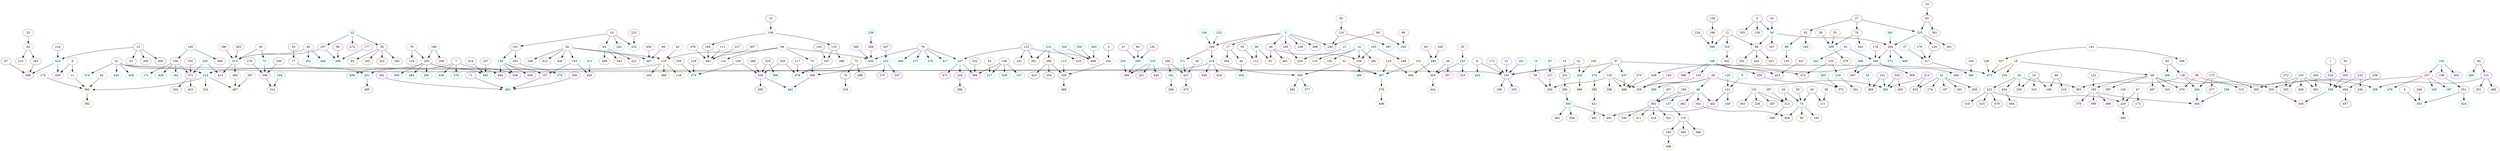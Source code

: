 digraph sample {
191 [color="#452ea1"];
9 [color="#175ce6"];
41 [color="#175ce6"];
51 [color="#175ce6"];
57 [color="#175ce6"];
61 [color="#175ce6"];
161 [color="#175ce6"];
172 [color="#175ce6"];
199 [color="#175ce6"];
333 [color="#175ce6"];
425 [color="#2ee6fd"];
214 [color="#2ee6fd"];
267 [color="#2ee6fd"];
374 [color="#2ee6fd"];
430 [color="#2ee6fd"];
459 [color="#2ee6fd"];
274 [color="#2ee6fd"];
437 [color="#2ee6fd"];
473 [color="#2ee6fd"];
220 [color="#2ee6fd"];
110 [color="#fda12e"];
322 [color="#fda12e"];
362 [color="#fda12e"];
497 [color="#fda12e"];
31 [color="#fda12e"];
119 [color="#fda12e"];
151 [color="#fda12e"];
278 [color="#fda12e"];
382 [color="#fda12e"];
496 [color="#fda12e"];
18 [color="#fda12e"];
128 [color="#fda12e"];
337 [color="#fda12e"];
109 [color="#fda12e"];
498 [color="#fda12e"];
26 [color="#5cb845"];
42 [color="#5cb845"];
69 [color="#5cb845"];
118 [color="#5cb845"];
243 [color="#5cb845"];
360 [color="#5cb845"];
11 [color="#5cb845"];
82 [color="#5cb845"];
179 [color="#5cb845"];
392 [color="#5cb845"];
367 [color="#5cb845"];
465 [color="#5cb845"];
305 [color="#5cb845"];
494 [color="#5cb845"];
304 [color="#5cb845"];
408 [color="#5cb845"];
421 [color="#5cb845"];
132 [color="#5cb845"];
275 [color="#5cb845"];
438 [color="#5cb845"];
68 [color="#5cb845"];
250 [color="#5cb845"];
143 [color="#5cb845"];
105 [color="#2e8ab8"];
148 [color="#2e8ab8"];
412 [color="#2e8ab8"];
446 [color="#2e8ab8"];
487 [color="#2e8ab8"];
75 [color="#2e8ab8"];
114 [color="#2e8ab8"];
455 [color="#2e8ab8"];
8 [color="#2e8ab8"];
313 [color="#2e8ab8"];
218 [color="#2e8ab8"];
377 [color="#2e8ab8"];
492 [color="#2e8ab8"];
490 [color="#2e8ab8"];
49 [color="#2e8ab8"];
155 [color="#2e8ab8"];
444 [color="#2e8ab8"];
441 [color="#2e8ab8"];
263 [color="#2e8ab8"];
299 [color="#2e8ab8"];
329 [color="#2e8ab8"];
349 [color="#2e8ab8"];
180 [color="#2e8ab8"];
259 [color="#2e8ab8"];
325 [color="#2e8ab8"];
397 [color="#2e8ab8"];
467 [color="#2e8ab8"];
470 [color="#2e8ab8"];
296 [color="#2e8ab8"];
157 [color="#cf2ecf"];
426 [color="#cf2ecf"];
99 [color="#cf2ecf"];
450 [color="#cf2ecf"];
368 [color="#cf2ecf"];
79 [color="#cf2ecf"];
268 [color="#cf2ecf"];
285 [color="#cf2ecf"];
439 [color="#cf2ecf"];
30 [color="#cf2ecf"];
40 [color="#cf2ecf"];
196 [color="#cf2ecf"];
237 [color="#cf2ecf"];
283 [color="#cf2ecf"];
413 [color="#cf2ecf"];
169 [color="#cf2ecf"];
380 [color="#cf2ecf"];
419 [color="#cf2ecf"];
436 [color="#cf2ecf"];
60 [color="#cf2ecf"];
445 [color="#cf2ecf"];
357 [color="#cf2ecf"];
35 [color="#cf2ecf"];
323 [color="#cf2ecf"];
59 [color="#cf2ecf"];
127 [color="#cf2ecf"];
29 [color="#cf2ecf"];
145 [color="#cf2ecf"];
150 [color="#cf2ecf"];
81 [color="#cf2ecf"];
178 [color="#cf2ecf"];
294 [color="#cf2ecf"];
369 [color="#cf2ecf"];
407 [color="#cf2ecf"];
480 [color="#cf2ecf"];
122 [color="#cf2ecf"];
264 [color="#cf2ecf"];
379 [color="#cf2ecf"];
399 [color="#cf2ecf"];
499 [color="#cf2ecf"];
107 [color="#cf2ecf"];
448 [color="#cf2ecf"];
66 [color="#cf2ecf"];
130 [color="#00fdfd"];
463 [color="#00fdfd"];
311 [color="#00fdfd"];
252 [color="#00fdfd"];
443 [color="#00fdfd"];
147 [color="#00fdfd"];
266 [color="#00fdfd"];
277 [color="#00fdfd"];
279 [color="#00fdfd"];
417 [color="#00fdfd"];
239 [color="#00fdfd"];
416 [color="#00fdfd"];
73 [color="#00fdfd"];
261 [color="#00fdfd"];
440 [color="#00fdfd"];
32 [color="#00fdfd"];
386 [color="#00fdfd"];
235 [color="#00fdfd"];
3 [color="#00fdfd"];
125 [color="#00fdfd"];
144 [color="#00fdfd"];
271 [color="#00fdfd"];
200 [color="#00fdfd"];
210 [color="#00fdfd"];
253 [color="#00fdfd"];
13 [color="#00fdfd"];
97 [color="#00fdfd"];
46 [color="#00fdfd"];
262 [color="#00fdfd"];
365 [color="#00fdfd"];
108 [color="#00fdfd"];
241 [color="#00fdfd"];
56 [color="#00fdfd"];
225 [color="#00fdfd"];
281 [color="#00fdfd"];
373 [color="#00fdfd"];
466 [color="#00fdfd"];
346 [color="#00fdfd"];
204 [color="#00fdfd"];
258 [color="#00fdfd"];
102 [color="#00fdfd"];
160 [color="#00fdfd"];
187 [color="#00fdfd"];
476 [color="#00fdfd"];
359 [color="#00fdfd"];
208 [color="#00fdfd"];
101 [color="#8a00cf"];
338 [color="#8a00cf"];
358 [color="#8a00cf"];
484 [color="#8a00cf"];
71 [color="#8a00cf"];
166 [color="#8a00cf"];
361 [color="#8a00cf"];
247 [color="#8a00cf"];
257 [color="#8a00cf"];
270 [color="#8a00cf"];
330 [color="#8a00cf"];
123 [color="#8a00cf"];
234 [color="#8a00cf"];
384 [color="#8a00cf"];
471 [color="#8a00cf"];
23 [color="#8a00cf"];
124 [color="#8a00cf"];
488 [color="#8a00cf"];
306 [color="#8a00cf"];
38 [color="#8a00cf"];
474 [color="#8a00cf"];
58 [color="#8a00cf"];
177 [color="#8a00cf"];
371 [color="#8a00cf"];
17 [color="#8a00cf"];
48 [color="#8a00cf"];
185 [color="#8a00cf"];
238 [color="#8a00cf"];
240 [color="#8a00cf"];
486 [color="#8a00cf"];
427 [color="#8a00cf"];
47 [color="#8a00cf"];
84 [color="#8a00cf"];
181 [color="#8a00cf"];
231 [color="#8a00cf"];
449 [color="#8a00cf"];
302 [color="#8a00cf"];
344 [color="#8a00cf"];
452 [color="#8a00cf"];
462 [color="#8a00cf"];
141 [color="#8a00cf"];
213 [color="#8a00cf"];
245 [color="#8a00cf"];
350 [color="#8a00cf"];
389 [color="#8a00cf"];
453 [color="#8a00cf"];
472 [color="#8a00cf"];
6 [color="#8a00cf"];
34 [color="#8a00cf"];
88 [color="#8a00cf"];
347 [color="#8a00cf"];
27 [color="#8a00cf"];
65 [color="#8a00cf"];
226 [color="#8a00cf"];
291 [color="#8a00cf"];
138 [color="#8a00cf"];
175 [color="#8a00cf"];
198 [color="#8a00cf"];
403 [color="#8a00cf"];
232 [color="#8a00cf"];
265 [color="#8a00cf"];
334 [color="#8a00cf"];
131 [color="#8a00cf"];
19 [color="#734517"];
293 [color="#734517"];
7 [color="#734517"];
205 [color="#734517"];
190 [color="#734517"];
288 [color="#734517"];
320 [color="#734517"];
324 [color="#734517"];
495 [color="#734517"];
142 [color="#734517"];
301 [color="#734517"];
468 [color="#734517"];
286 [color="#734517"];
146 [color="#734517"];
332 [color="#734517"];
52 [color="#734517"];
300 [color="#734517"];
460 [color="#734517"];
87 [color="#734517"];
183 [color="#734517"];
249 [color="#734517"];
276 [color="#734517"];
314 [color="#734517"];
83 [color="#734517"];
165 [color="#734517"];
202 [color="#734517"];
282 [color="#734517"];
156 [color="#734517"];
335 [color="#734517"];
422 [color="#734517"];
432 [color="#734517"];
44 [color="#734517"];
364 [color="#734517"];
91 [color="#734517"];
164 [color="#734517"];
461 [color="#734517"];
244 [color="#734517"];
98 [color="#734517"];
116 [color="#734517"];
28 [color="#734517"];
188 [color="#734517"];
475 [color="#734517"];
100 [color="#734517"];
207 [color="#734517"];
321 [color="#734517"];
336 [color="#734517"];
411 [color="#734517"];
418 [color="#734517"];
428 [color="#734517"];
121 [color="#734517"];
491 [color="#734517"];
469 [color="#734517"];
433 [color="#734517"];
405 [color="#734517"];
372 [color="#734517"];
331 [color="#734517"];
135 [color="#734517"];
139 [color="#734517"];
355 [color="#734517"];
12 [color="#734517"];
192 [color="#734517"];
420 [color="#734517"];
431 [color="#734517"];
62 [color="#734517"];
78 [color="#734517"];
33 [color="#734517"];
381 [color="#734517"];
317 [color="#734517"];
85 [color="#734517"];
315 [color="#734517"];
393 [color="#734517"];
303 [color="#734517"];
477 [color="#734517"];
351 [color="#734517"];
236 [color="#734517"];
93 [color="#734517"];
1 [color="#734517"];
94 [color="#734517"];
251 [color="#734517"];
406 [color="#734517"];
64 [color="#00b8b8"];
233 [color="#00b8b8"];
242 [color="#00b8b8"];
375 [color="#00b8b8"];
201 [color="#00b8b8"];
370 [color="#00b8b8"];
435 [color="#00b8b8"];
70 [color="#00b8b8"];
189 [color="#00b8b8"];
284 [color="#00b8b8"];
295 [color="#00b8b8"];
458 [color="#00b8b8"];
493 [color="#00b8b8"];
500 [color="#00b8b8"];
273 [color="#00b8b8"];
478 [color="#00b8b8"];
398 [color="#00b8b8"];
212 [color="#00b8b8"];
352 [color="#00b8b8"];
356 [color="#00b8b8"];
402 [color="#00b8b8"];
217 [color="#00b8b8"];
327 [color="#00b8b8"];
328 [color="#00b8b8"];
92 [color="#00b8b8"];
194 [color="#00b8b8"];
149 [color="#00b8b8"];
162 [color="#00b8b8"];
171 [color="#00b8b8"];
429 [color="#00b8b8"];
254 [color="#00b8b8"];
90 [color="#00b8b8"];
14 [color="#00b8b8"];
103 [color="#00b8b8"];
280 [color="#00b8b8"];
21 [color="#00b8b8"];
256 [color="#00b8b8"];
95 [color="#00b8b8"];
387 [color="#00b8b8"];
341 [color="#00b8b8"];
137 [color="#00b8b8"];
74 [color="#00b8b8"];
5 [color="#00b8b8"];
120 [color="#00b8b8"];
140 [color="#00b8b8"];
383 [color="#00b8b8"];
45 [color="#00b8b8"];
22 [color="#00b8b8"];
203 [color="#00b8b8"];
216 [color="#00b8b8"];
319 [color="#00b8b8"];
390 [color="#00b8b8"];
89 [color="#00b8b8"];
345 [color="#00b8b8"];
309 [color="#00b8b8"];
342 [color="#00b8b8"];
37 [color="#00b8b8"];
176 [color="#00b8b8"];
385 [color="#00b8b8"];
206 [color="#00b8b8"];
24 [color="#00b8b8"];
153 [color="#00b8b8"];
353 [color="#00b8b8"];
424 [color="#00b8b8"];
400 [color="#00b8b8"];
221 [color="#735c17"];
289 [color="#735c17"];
343 [color="#735c17"];
223 [color="#735c17"];
77 [color="#735c17"];
485 [color="#735c17"];
134 [color="#735c17"];
209 [color="#735c17"];
167 [color="#735c17"];
414 [color="#735c17"];
129 [color="#735c17"];
159 [color="#735c17"];
72 [color="#735c17"];
117 [color="#735c17"];
447 [color="#735c17"];
269 [color="#735c17"];
410 [color="#735c17"];
54 [color="#735c17"];
25 [color="#735c17"];
215 [color="#735c17"];
366 [color="#735c17"];
112 [color="#735c17"];
115 [color="#735c17"];
182 [color="#735c17"];
391 [color="#735c17"];
248 [color="#735c17"];
96 [color="#735c17"];
394 [color="#735c17"];
170 [color="#735c17"];
20 [color="#735c17"];
43 [color="#735c17"];
63 [color="#735c17"];
80 [color="#735c17"];
193 [color="#735c17"];
290 [color="#735c17"];
454 [color="#735c17"];
482 [color="#735c17"];
174 [color="#735c17"];
197 [color="#735c17"];
401 [color="#735c17"];
456 [color="#735c17"];
451 [color="#735c17"];
442 [color="#735c17"];
186 [color="#735c17"];
224 [color="#735c17"];
136 [color="#735c17"];
36 [color="#735c17"];
55 [color="#735c17"];
378 [color="#735c17"];
154 [color="#735c17"];
222 [color="#735c17"];
230 [color="#735c17"];
434 [color="#735c17"];
292 [color="#735c17"];
404 [color="#735c17"];
409 [color="#735c17"];
483 [color="#735c17"];
4 [color="#735c17"];
246 [color="#735c17"];
53 [color="#004517"];
76 [color="#004517"];
298 [color="#004517"];
133 [color="#004517"];
163 [color="#004517"];
326 [color="#004517"];
354 [color="#004517"];
423 [color="#004517"];
50 [color="#004517"];
195 [color="#004517"];
395 [color="#004517"];
396 [color="#004517"];
312 [color="#004517"];
211 [color="#004517"];
255 [color="#004517"];
158 [color="#004517"];
229 [color="#004517"];
316 [color="#004517"];
415 [color="#004517"];
479 [color="#004517"];
16 [color="#004517"];
464 [color="#004517"];
272 [color="#004517"];
339 [color="#004517"];
457 [color="#004517"];
340 [color="#004517"];
318 [color="#8ab85c"];
106 [color="#8ab85c"];
388 [color="#8ab85c"];
104 [color="#8ab85c"];
113 [color="#8ab85c"];
489 [color="#8ab85c"];
308 [color="#8ab85c"];
152 [color="#8ab85c"];
297 [color="#8ab85c"];
348 [color="#8ab85c"];
39 [color="#8ab85c"];
15 [color="#8ab85c"];
67 [color="#8ab85c"];
126 [color="#8ab85c"];
260 [color="#8ab85c"];
168 [color="#8ab85c"];
310 [color="#8ab85c"];
10 [color="#002ea1"];
184 [color="#002ea1"];
2 [color="#002ea1"];
228 [color="#002ea1"];
287 [color="#002ea1"];
363 [color="#002ea1"];
173 [color="#002ea1"];
86 [color="#002ea1"];
481 [color="#cf4517"];
219 [color="#cf4517"];
111 [color="#5c73a1"];
227 [color="#5c73a1"];
307 [color="#5c73a1"];
376 [color="#5c73a1"];
1 -> 334[color="black"];
2 -> 104[color="black"];
3 -> 17[color="black"];
3 -> 48[color="black"];
3 -> 169[color="black"];
3 -> 185[color="black"];
3 -> 238[color="black"];
3 -> 240[color="black"];
3 -> 486[color="black"];
4 -> 353[color="black"];
5 -> 121[color="black"];
6 -> 56[color="black"];
6 -> 139[color="black"];
6 -> 355[color="black"];
7 -> 201[color="black"];
7 -> 338[color="black"];
7 -> 370[color="black"];
7 -> 435[color="black"];
8 -> 11[color="black"];
8 -> 439[color="black"];
9 -> 191[color="black"];
9 -> 425[color="black"];
10 -> 106[color="black"];
11 -> 362[color="black"];
12 -> 88[color="black"];
12 -> 319[color="black"];
12 -> 390[color="black"];
13 -> 59[color="black"];
14 -> 115[color="black"];
14 -> 164[color="black"];
14 -> 182[color="black"];
14 -> 391[color="black"];
15 -> 255[color="black"];
16 -> 168[color="black"];
16 -> 230[color="black"];
16 -> 310[color="black"];
17 -> 44[color="black"];
17 -> 364[color="black"];
18 -> 68[color="black"];
18 -> 250[color="black"];
18 -> 473[color="black"];
19 -> 64[color="black"];
19 -> 101[color="black"];
19 -> 233[color="black"];
19 -> 242[color="black"];
20 -> 74[color="black"];
20 -> 312[color="black"];
21 -> 244[color="black"];
22 -> 174[color="black"];
22 -> 197[color="black"];
22 -> 401[color="black"];
22 -> 433[color="black"];
22 -> 456[color="black"];
23 -> 52[color="black"];
23 -> 300[color="black"];
23 -> 416[color="black"];
23 -> 460[color="black"];
24 -> 222[color="black"];
24 -> 230[color="black"];
24 -> 393[color="black"];
24 -> 434[color="black"];
25 -> 92[color="black"];
26 -> 105[color="black"];
26 -> 110[color="black"];
26 -> 148[color="black"];
26 -> 412[color="black"];
26 -> 446[color="black"];
26 -> 487[color="black"];
27 -> 62[color="black"];
27 -> 78[color="black"];
27 -> 225[color="black"];
28 -> 427[color="black"];
29 -> 46[color="black"];
29 -> 262[color="black"];
29 -> 329[color="black"];
29 -> 365[color="black"];
30 -> 73[color="black"];
30 -> 313[color="black"];
31 -> 267[color="black"];
31 -> 305[color="black"];
32 -> 38[color="black"];
32 -> 237[color="black"];
32 -> 474[color="black"];
33 -> 65[color="black"];
34 -> 56[color="black"];
35 -> 155[color="black"];
36 -> 309[color="black"];
37 -> 317[color="black"];
38 -> 83[color="black"];
38 -> 165[color="black"];
38 -> 202[color="black"];
38 -> 282[color="black"];
39 -> 211[color="black"];
40 -> 261[color="black"];
40 -> 313[color="black"];
40 -> 440[color="black"];
41 -> 191[color="black"];
41 -> 214[color="black"];
41 -> 267[color="black"];
41 -> 374[color="black"];
41 -> 430[color="black"];
41 -> 459[color="black"];
42 -> 110[color="black"];
43 -> 74[color="black"];
43 -> 211[color="black"];
44 -> 254[color="black"];
45 -> 469[color="black"];
46 -> 302[color="black"];
46 -> 344[color="black"];
46 -> 452[color="black"];
46 -> 462[color="black"];
47 -> 200[color="black"];
48 -> 91[color="black"];
48 -> 164[color="black"];
48 -> 461[color="black"];
49 -> 304[color="black"];
49 -> 357[color="black"];
50 -> 112[color="black"];
51 -> 191[color="black"];
53 -> 77[color="black"];
54 -> 217[color="black"];
55 -> 309[color="black"];
56 -> 88[color="black"];
56 -> 294[color="black"];
56 -> 347[color="black"];
57 -> 191[color="black"];
57 -> 274[color="black"];
57 -> 437[color="black"];
57 -> 473[color="black"];
58 -> 386[color="black"];
59 -> 263[color="black"];
60 -> 490[color="black"];
61 -> 191[color="black"];
61 -> 220[color="black"];
62 -> 89[color="black"];
62 -> 345[color="black"];
63 -> 74[color="black"];
64 -> 221[color="black"];
64 -> 289[color="black"];
64 -> 343[color="black"];
65 -> 225[color="black"];
65 -> 381[color="black"];
66 -> 208[color="black"];
66 -> 470[color="black"];
67 -> 173[color="black"];
67 -> 229[color="black"];
68 -> 180[color="black"];
68 -> 259[color="black"];
68 -> 325[color="black"];
68 -> 397[color="black"];
68 -> 467[color="black"];
68 -> 470[color="black"];
69 -> 75[color="black"];
69 -> 110[color="black"];
69 -> 114[color="black"];
69 -> 455[color="black"];
70 -> 134[color="black"];
70 -> 205[color="black"];
71 -> 463[color="black"];
72 -> 76[color="black"];
72 -> 298[color="black"];
72 -> 478[color="black"];
73 -> 306[color="black"];
74 -> 80[color="black"];
74 -> 193[color="black"];
74 -> 428[color="black"];
75 -> 368[color="black"];
76 -> 318[color="black"];
77 -> 201[color="black"];
78 -> 309[color="black"];
78 -> 342[color="black"];
79 -> 147[color="black"];
79 -> 266[color="black"];
79 -> 277[color="black"];
79 -> 279[color="black"];
79 -> 417[color="black"];
79 -> 455[color="black"];
81 -> 241[color="black"];
81 -> 349[color="black"];
82 -> 362[color="black"];
84 -> 200[color="black"];
85 -> 138[color="black"];
85 -> 206[color="black"];
86 -> 168[color="black"];
86 -> 219[color="black"];
87 -> 488[color="black"];
88 -> 192[color="black"];
88 -> 420[color="black"];
88 -> 431[color="black"];
89 -> 136[color="black"];
90 -> 91[color="black"];
90 -> 112[color="black"];
92 -> 183[color="black"];
92 -> 215[color="black"];
93 -> 265[color="black"];
94 -> 131[color="black"];
94 -> 400[color="black"];
95 -> 116[color="black"];
96 -> 256[color="black"];
97 -> 127[color="black"];
98 -> 240[color="black"];
98 -> 256[color="black"];
99 -> 487[color="black"];
100 -> 137[color="black"];
100 -> 302[color="black"];
101 -> 130[color="black"];
101 -> 293[color="black"];
102 -> 107[color="black"];
102 -> 198[color="black"];
102 -> 403[color="black"];
103 -> 164[color="black"];
103 -> 248[color="black"];
104 -> 326[color="black"];
105 -> 157[color="black"];
105 -> 426[color="black"];
106 -> 133[color="black"];
106 -> 184[color="black"];
107 -> 160[color="black"];
107 -> 187[color="black"];
107 -> 259[color="black"];
107 -> 476[color="black"];
108 -> 145[color="black"];
108 -> 350[color="black"];
108 -> 389[color="black"];
108 -> 453[color="black"];
108 -> 472[color="black"];
109 -> 220[color="black"];
110 -> 118[color="black"];
110 -> 214[color="black"];
110 -> 243[color="black"];
110 -> 360[color="black"];
111 -> 481[color="black"];
113 -> 326[color="black"];
116 -> 240[color="black"];
116 -> 387[color="black"];
117 -> 478[color="black"];
119 -> 267[color="black"];
119 -> 494[color="black"];
120 -> 121[color="black"];
121 -> 140[color="black"];
121 -> 452[color="black"];
122 -> 180[color="black"];
123 -> 142[color="black"];
123 -> 147[color="black"];
123 -> 301[color="black"];
123 -> 468[color="black"];
124 -> 416[color="black"];
125 -> 169[color="black"];
126 -> 229[color="black"];
127 -> 263[color="black"];
128 -> 473[color="black"];
129 -> 273[color="black"];
130 -> 157[color="black"];
130 -> 338[color="black"];
130 -> 358[color="black"];
130 -> 484[color="black"];
131 -> 208[color="black"];
131 -> 251[color="black"];
131 -> 406[color="black"];
132 -> 263[color="black"];
132 -> 299[color="black"];
132 -> 329[color="black"];
132 -> 496[color="black"];
133 -> 388[color="black"];
133 -> 447[color="black"];
135 -> 216[color="black"];
135 -> 472[color="black"];
137 -> 170[color="black"];
138 -> 204[color="black"];
138 -> 315[color="black"];
138 -> 393[color="black"];
141 -> 262[color="black"];
141 -> 469[color="black"];
143 -> 296[color="black"];
143 -> 337[color="black"];
144 -> 169[color="black"];
145 -> 329[color="black"];
146 -> 217[color="black"];
146 -> 327[color="black"];
146 -> 328[color="black"];
146 -> 384[color="black"];
147 -> 234[color="black"];
147 -> 384[color="black"];
147 -> 471[color="black"];
149 -> 156[color="black"];
149 -> 366[color="black"];
150 -> 329[color="black"];
151 -> 267[color="black"];
151 -> 304[color="black"];
152 -> 228[color="black"];
152 -> 287[color="black"];
152 -> 312[color="black"];
152 -> 363[color="black"];
153 -> 292[color="black"];
153 -> 303[color="black"];
153 -> 404[color="black"];
153 -> 409[color="black"];
153 -> 483[color="black"];
154 -> 385[color="black"];
155 -> 304[color="black"];
155 -> 323[color="black"];
156 -> 162[color="black"];
156 -> 171[color="black"];
156 -> 371[color="black"];
156 -> 429[color="black"];
157 -> 463[color="black"];
158 -> 186[color="black"];
159 -> 273[color="black"];
161 -> 191[color="black"];
163 -> 447[color="black"];
164 -> 280[color="black"];
166 -> 463[color="black"];
167 -> 493[color="black"];
169 -> 218[color="black"];
169 -> 271[color="black"];
170 -> 195[color="black"];
170 -> 395[color="black"];
170 -> 396[color="black"];
172 -> 191[color="black"];
175 -> 204[color="black"];
175 -> 303[color="black"];
175 -> 477[color="black"];
176 -> 317[color="black"];
177 -> 386[color="black"];
178 -> 349[color="black"];
179 -> 362[color="black"];
180 -> 264[color="black"];
180 -> 379[color="black"];
180 -> 399[color="black"];
180 -> 499[color="black"];
181 -> 200[color="black"];
183 -> 488[color="black"];
184 -> 481[color="black"];
185 -> 244[color="black"];
186 -> 390[color="black"];
188 -> 341[color="black"];
188 -> 427[color="black"];
189 -> 205[color="black"];
189 -> 209[color="black"];
190 -> 273[color="black"];
190 -> 330[color="black"];
191 -> 199[color="black"];
191 -> 333[color="black"];
194 -> 314[color="black"];
195 -> 308[color="black"];
196 -> 313[color="black"];
198 -> 351[color="black"];
200 -> 380[color="black"];
201 -> 485[color="black"];
203 -> 372[color="black"];
204 -> 264[color="black"];
205 -> 284[color="black"];
205 -> 295[color="black"];
205 -> 458[color="black"];
205 -> 484[color="black"];
205 -> 493[color="black"];
205 -> 500[color="black"];
207 -> 302[color="black"];
210 -> 231[color="black"];
210 -> 380[color="black"];
210 -> 449[color="black"];
212 -> 269[color="black"];
212 -> 301[color="black"];
212 -> 410[color="black"];
213 -> 262[color="black"];
213 -> 433[color="black"];
214 -> 322[color="black"];
214 -> 362[color="black"];
214 -> 497[color="black"];
216 -> 451[color="black"];
218 -> 305[color="black"];
218 -> 380[color="black"];
218 -> 419[color="black"];
218 -> 436[color="black"];
220 -> 498[color="black"];
222 -> 229[color="black"];
222 -> 316[color="black"];
222 -> 415[color="black"];
222 -> 479[color="black"];
223 -> 233[color="black"];
224 -> 390[color="black"];
225 -> 226[color="black"];
225 -> 291[color="black"];
225 -> 294[color="black"];
226 -> 317[color="black"];
227 -> 481[color="black"];
229 -> 260[color="black"];
232 -> 236[color="black"];
232 -> 359[color="black"];
234 -> 286[color="black"];
235 -> 371[color="black"];
235 -> 413[color="black"];
237 -> 313[color="black"];
237 -> 386[color="black"];
239 -> 268[color="black"];
245 -> 262[color="black"];
245 -> 405[color="black"];
246 -> 353[color="black"];
247 -> 252[color="black"];
249 -> 306[color="black"];
252 -> 257[color="black"];
252 -> 270[color="black"];
252 -> 368[color="black"];
253 -> 380[color="black"];
255 -> 290[color="black"];
258 -> 264[color="black"];
259 -> 448[color="black"];
265 -> 359[color="black"];
267 -> 278[color="black"];
268 -> 455[color="black"];
269 -> 326[color="black"];
269 -> 354[color="black"];
269 -> 423[color="black"];
271 -> 427[color="black"];
272 -> 292[color="black"];
274 -> 382[color="black"];
275 -> 496[color="black"];
276 -> 306[color="black"];
278 -> 408[color="black"];
281 -> 294[color="black"];
283 -> 313[color="black"];
285 -> 455[color="black"];
288 -> 330[color="black"];
290 -> 383[color="black"];
293 -> 375[color="black"];
294 -> 349[color="black"];
294 -> 373[color="black"];
294 -> 466[color="black"];
297 -> 312[color="black"];
302 -> 321[color="black"];
302 -> 336[color="black"];
302 -> 411[color="black"];
302 -> 418[color="black"];
304 -> 444[color="black"];
305 -> 377[color="black"];
305 -> 492[color="black"];
306 -> 314[color="black"];
307 -> 481[color="black"];
309 -> 378[color="black"];
311 -> 426[color="black"];
312 -> 348[color="black"];
313 -> 413[color="black"];
313 -> 465[color="black"];
317 -> 385[color="black"];
319 -> 442[color="black"];
320 -> 330[color="black"];
320 -> 478[color="black"];
324 -> 330[color="black"];
324 -> 398[color="black"];
326 -> 489[color="black"];
330 -> 443[color="black"];
330 -> 495[color="black"];
331 -> 453[color="black"];
332 -> 384[color="black"];
334 -> 359[color="black"];
335 -> 371[color="black"];
337 -> 473[color="black"];
339 -> 404[color="black"];
340 -> 483[color="black"];
341 -> 394[color="black"];
344 -> 428[color="black"];
346 -> 407[color="black"];
349 -> 369[color="black"];
349 -> 407[color="black"];
349 -> 438[color="black"];
349 -> 480[color="black"];
350 -> 372[color="black"];
351 -> 353[color="black"];
351 -> 424[color="black"];
352 -> 468[color="black"];
356 -> 468[color="black"];
359 -> 448[color="black"];
361 -> 463[color="black"];
362 -> 392[color="black"];
367 -> 497[color="black"];
368 -> 443[color="black"];
371 -> 422[color="black"];
371 -> 432[color="black"];
376 -> 481[color="black"];
382 -> 421[color="black"];
383 -> 454[color="black"];
383 -> 482[color="black"];
383 -> 491[color="black"];
402 -> 468[color="black"];
404 -> 457[color="black"];
414 -> 493[color="black"];
416 -> 439[color="black"];
416 -> 488[color="black"];
421 -> 441[color="black"];
427 -> 475[color="black"];
434 -> 464[color="black"];
437 -> 496[color="black"];
438 -> 496[color="black"];
445 -> 490[color="black"];
447 -> 478[color="black"];
450 -> 487[color="black"];
452 -> 491[color="black"];
465 -> 497[color="black"];
490 -> 494[color="black"];
}
